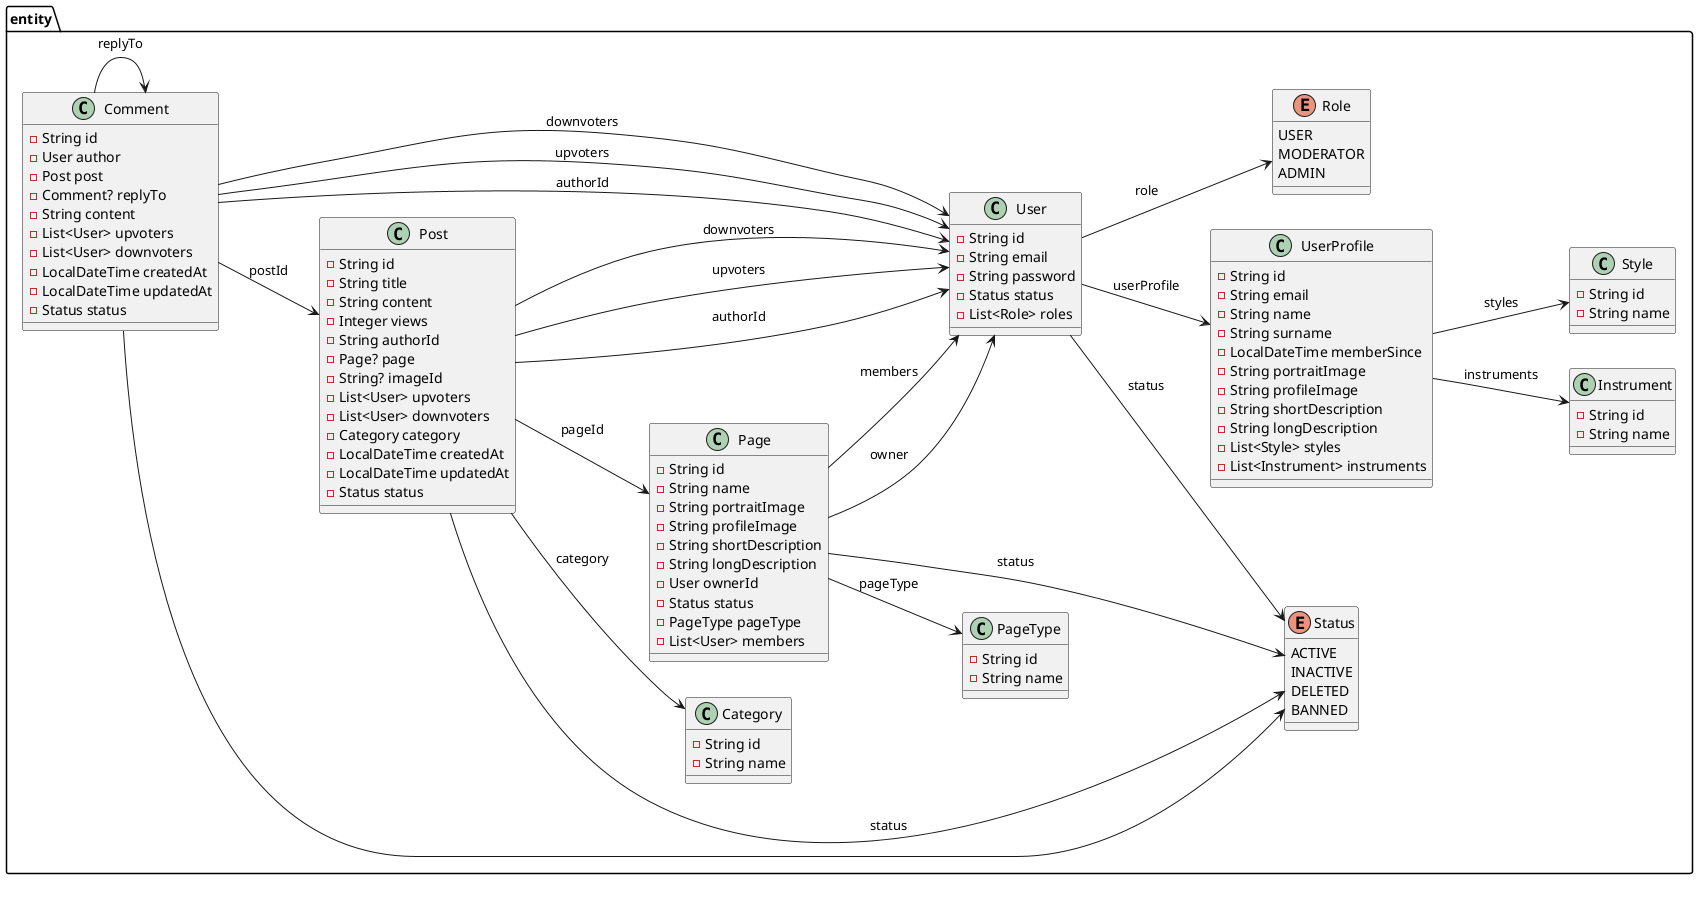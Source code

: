 @startuml entity-model
left to right direction

package entity {

    enum Role {
        USER
        MODERATOR
        ADMIN
    }

    enum Status {
        ACTIVE
        INACTIVE
        DELETED
        BANNED
    }

    class Category {
        - String id
        - String name
    }

    class PageType {
        - String id
        - String name
    }

    class Instrument {
        - String id
        - String name
    }

    class Style {
        - String id
        - String name
    }

    class Comment {
        - String id
        - User author
        - Post post
        - Comment? replyTo
        - String content
        - List<User> upvoters
        - List<User> downvoters
        - LocalDateTime createdAt
        - LocalDateTime updatedAt
        - Status status
    }

    class Post {
        - String id
        - String title
        - String content
        - Integer views
        - String authorId
        - Page? page
        - String? imageId
        - List<User> upvoters
        - List<User> downvoters
        - Category category
        - LocalDateTime createdAt
        - LocalDateTime updatedAt
        - Status status
    }

    class User {
        - String id
        - String email
        - String password
        - Status status
        - List<Role> roles
    }

    class UserProfile {
        - String id
        - String email
        - String name
        - String surname
        - LocalDateTime memberSince
        - String portraitImage
        - String profileImage
        - String shortDescription
        - String longDescription
        - List<Style> styles
        - List<Instrument> instruments
    }

    class Page {
        - String id
        - String name
        - String portraitImage
        - String profileImage
        - String shortDescription
        - String longDescription
        - User ownerId
        - Status status
        - PageType pageType
        - List<User> members
    }

    Comment --> Post : postId
    Comment --> Comment : replyTo
    Comment --> Status
    Comment --> User : authorId
    Comment --> User : upvoters
    Comment --> User : downvoters
    Post --> Category : category
    Post --> Status : status
    Post --> User : authorId
    Post --> Page : pageId
    Post --> User : upvoters
    Post --> User : downvoters
    User --> Role : role
    User --> Status : status
    User --> UserProfile : userProfile
    UserProfile --> Style :  styles
    UserProfile --> Instrument :  instruments
    Page --> User : members
    Page --> User : owner
    Page --> PageType : pageType
    Page --> Status : status

}
@enduml
